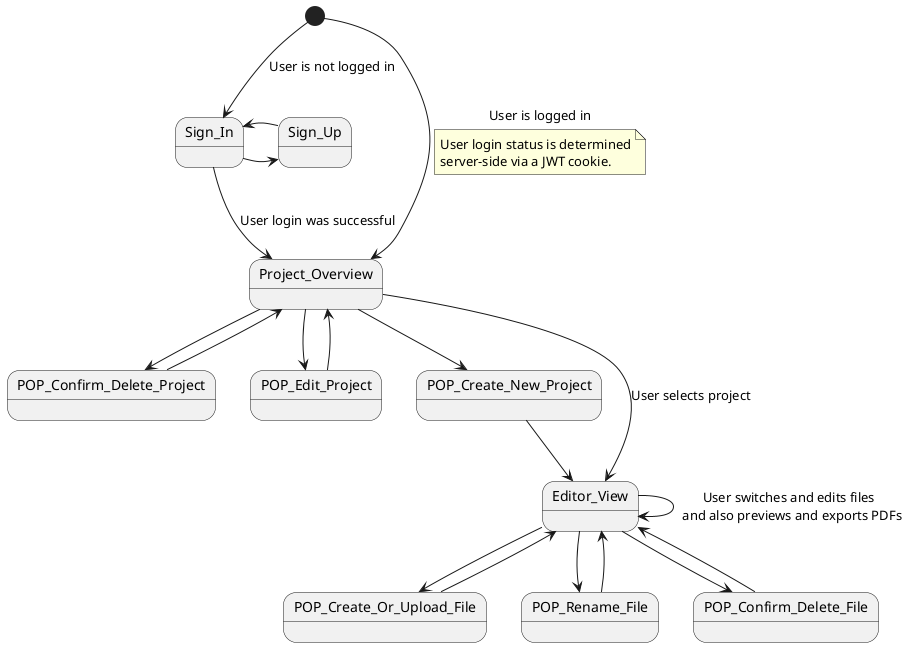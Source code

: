 @startuml

[*] --> Sign_In: User is not logged in
[*] --> Project_Overview: User is logged in

note on link
  User login status is determined
  server-side via a JWT cookie.
end note


Sign_In -> Sign_Up

Sign_Up -> Sign_In

Sign_In --> Project_Overview: User login was successful

Project_Overview --> POP_Confirm_Delete_Project
POP_Confirm_Delete_Project --> Project_Overview

Project_Overview --> POP_Edit_Project
POP_Edit_Project --> Project_Overview

Project_Overview --> POP_Create_New_Project
POP_Create_New_Project --> Editor_View

Project_Overview --> Editor_View: User selects project


Editor_View --> Editor_View: User switches and edits files \n and also previews and exports PDFs


Editor_View --> POP_Create_Or_Upload_File
POP_Create_Or_Upload_File --> Editor_View

Editor_View --> POP_Rename_File
POP_Rename_File --> Editor_View

Editor_View --> POP_Confirm_Delete_File
POP_Confirm_Delete_File --> Editor_View

@enduml
